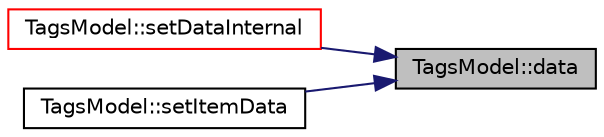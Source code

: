 digraph "TagsModel::data"
{
 // LATEX_PDF_SIZE
  edge [fontname="Helvetica",fontsize="10",labelfontname="Helvetica",labelfontsize="10"];
  node [fontname="Helvetica",fontsize="10",shape=record];
  rankdir="RL";
  Node1 [label="TagsModel::data",height=0.2,width=0.4,color="black", fillcolor="grey75", style="filled", fontcolor="black",tooltip=" "];
  Node1 -> Node2 [dir="back",color="midnightblue",fontsize="10",style="solid",fontname="Helvetica"];
  Node2 [label="TagsModel::setDataInternal",height=0.2,width=0.4,color="red", fillcolor="white", style="filled",URL="$class_tags_model.html#a2bdeb93a72435acfbe09a1432c0c5f97",tooltip=" "];
  Node1 -> Node6 [dir="back",color="midnightblue",fontsize="10",style="solid",fontname="Helvetica"];
  Node6 [label="TagsModel::setItemData",height=0.2,width=0.4,color="black", fillcolor="white", style="filled",URL="$class_tags_model.html#a732eb92ad48f2e491baac328c79b43da",tooltip=" "];
}
